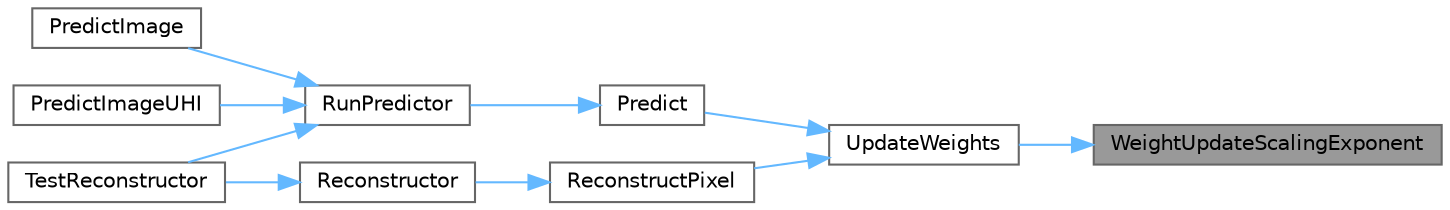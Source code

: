 digraph "WeightUpdateScalingExponent"
{
 // LATEX_PDF_SIZE
  bgcolor="transparent";
  edge [fontname=Helvetica,fontsize=10,labelfontname=Helvetica,labelfontsize=10];
  node [fontname=Helvetica,fontsize=10,shape=box,height=0.2,width=0.4];
  rankdir="RL";
  Node1 [id="Node000001",label="WeightUpdateScalingExponent",height=0.2,width=0.4,color="gray40", fillcolor="grey60", style="filled", fontcolor="black",tooltip=" "];
  Node1 -> Node2 [id="edge1_Node000001_Node000002",dir="back",color="steelblue1",style="solid",tooltip=" "];
  Node2 [id="Node000002",label="UpdateWeights",height=0.2,width=0.4,color="grey40", fillcolor="white", style="filled",URL="$weights_8c.html#a3c2f868e18c430abf7f6c6171ea253e0",tooltip=" "];
  Node2 -> Node3 [id="edge2_Node000002_Node000003",dir="back",color="steelblue1",style="solid",tooltip=" "];
  Node3 [id="Node000003",label="Predict",height=0.2,width=0.4,color="grey40", fillcolor="white", style="filled",URL="$predictor_8c.html#ad6da8c8a0536aa627bd38f8b6e0a12c2",tooltip=" "];
  Node3 -> Node4 [id="edge3_Node000003_Node000004",dir="back",color="steelblue1",style="solid",tooltip=" "];
  Node4 [id="Node000004",label="RunPredictor",height=0.2,width=0.4,color="grey40", fillcolor="white", style="filled",URL="$predictor_8c.html#a4a94804509574a94d896a4164802bcd2",tooltip=" "];
  Node4 -> Node5 [id="edge4_Node000004_Node000005",dir="back",color="steelblue1",style="solid",tooltip=" "];
  Node5 [id="Node000005",label="PredictImage",height=0.2,width=0.4,color="grey40", fillcolor="white", style="filled",URL="$generate__image_8c.html#a7fae527c979b4b287e1f9672c8d2c366",tooltip=" "];
  Node4 -> Node6 [id="edge5_Node000004_Node000006",dir="back",color="steelblue1",style="solid",tooltip=" "];
  Node6 [id="Node000006",label="PredictImageUHI",height=0.2,width=0.4,color="grey40", fillcolor="white", style="filled",URL="$generate__image_8c.html#a0aba8528a33024ae7a211683e4c762b2",tooltip=" "];
  Node4 -> Node7 [id="edge6_Node000004_Node000007",dir="back",color="steelblue1",style="solid",tooltip=" "];
  Node7 [id="Node000007",label="TestReconstructor",height=0.2,width=0.4,color="grey40", fillcolor="white", style="filled",URL="$reconstructor_8c.html#aadb567bbc159d00d6334e2eb36e6e253",tooltip=" "];
  Node2 -> Node8 [id="edge7_Node000002_Node000008",dir="back",color="steelblue1",style="solid",tooltip=" "];
  Node8 [id="Node000008",label="ReconstructPixel",height=0.2,width=0.4,color="grey40", fillcolor="white", style="filled",URL="$reconstructor_8c.html#ad16e1f973391ba6490488d303ab55ea3",tooltip=" "];
  Node8 -> Node9 [id="edge8_Node000008_Node000009",dir="back",color="steelblue1",style="solid",tooltip=" "];
  Node9 [id="Node000009",label="Reconstructor",height=0.2,width=0.4,color="grey40", fillcolor="white", style="filled",URL="$reconstructor_8c.html#ad0d5b55646a3018075f07ae472ddb312",tooltip=" "];
  Node9 -> Node7 [id="edge9_Node000009_Node000007",dir="back",color="steelblue1",style="solid",tooltip=" "];
}
